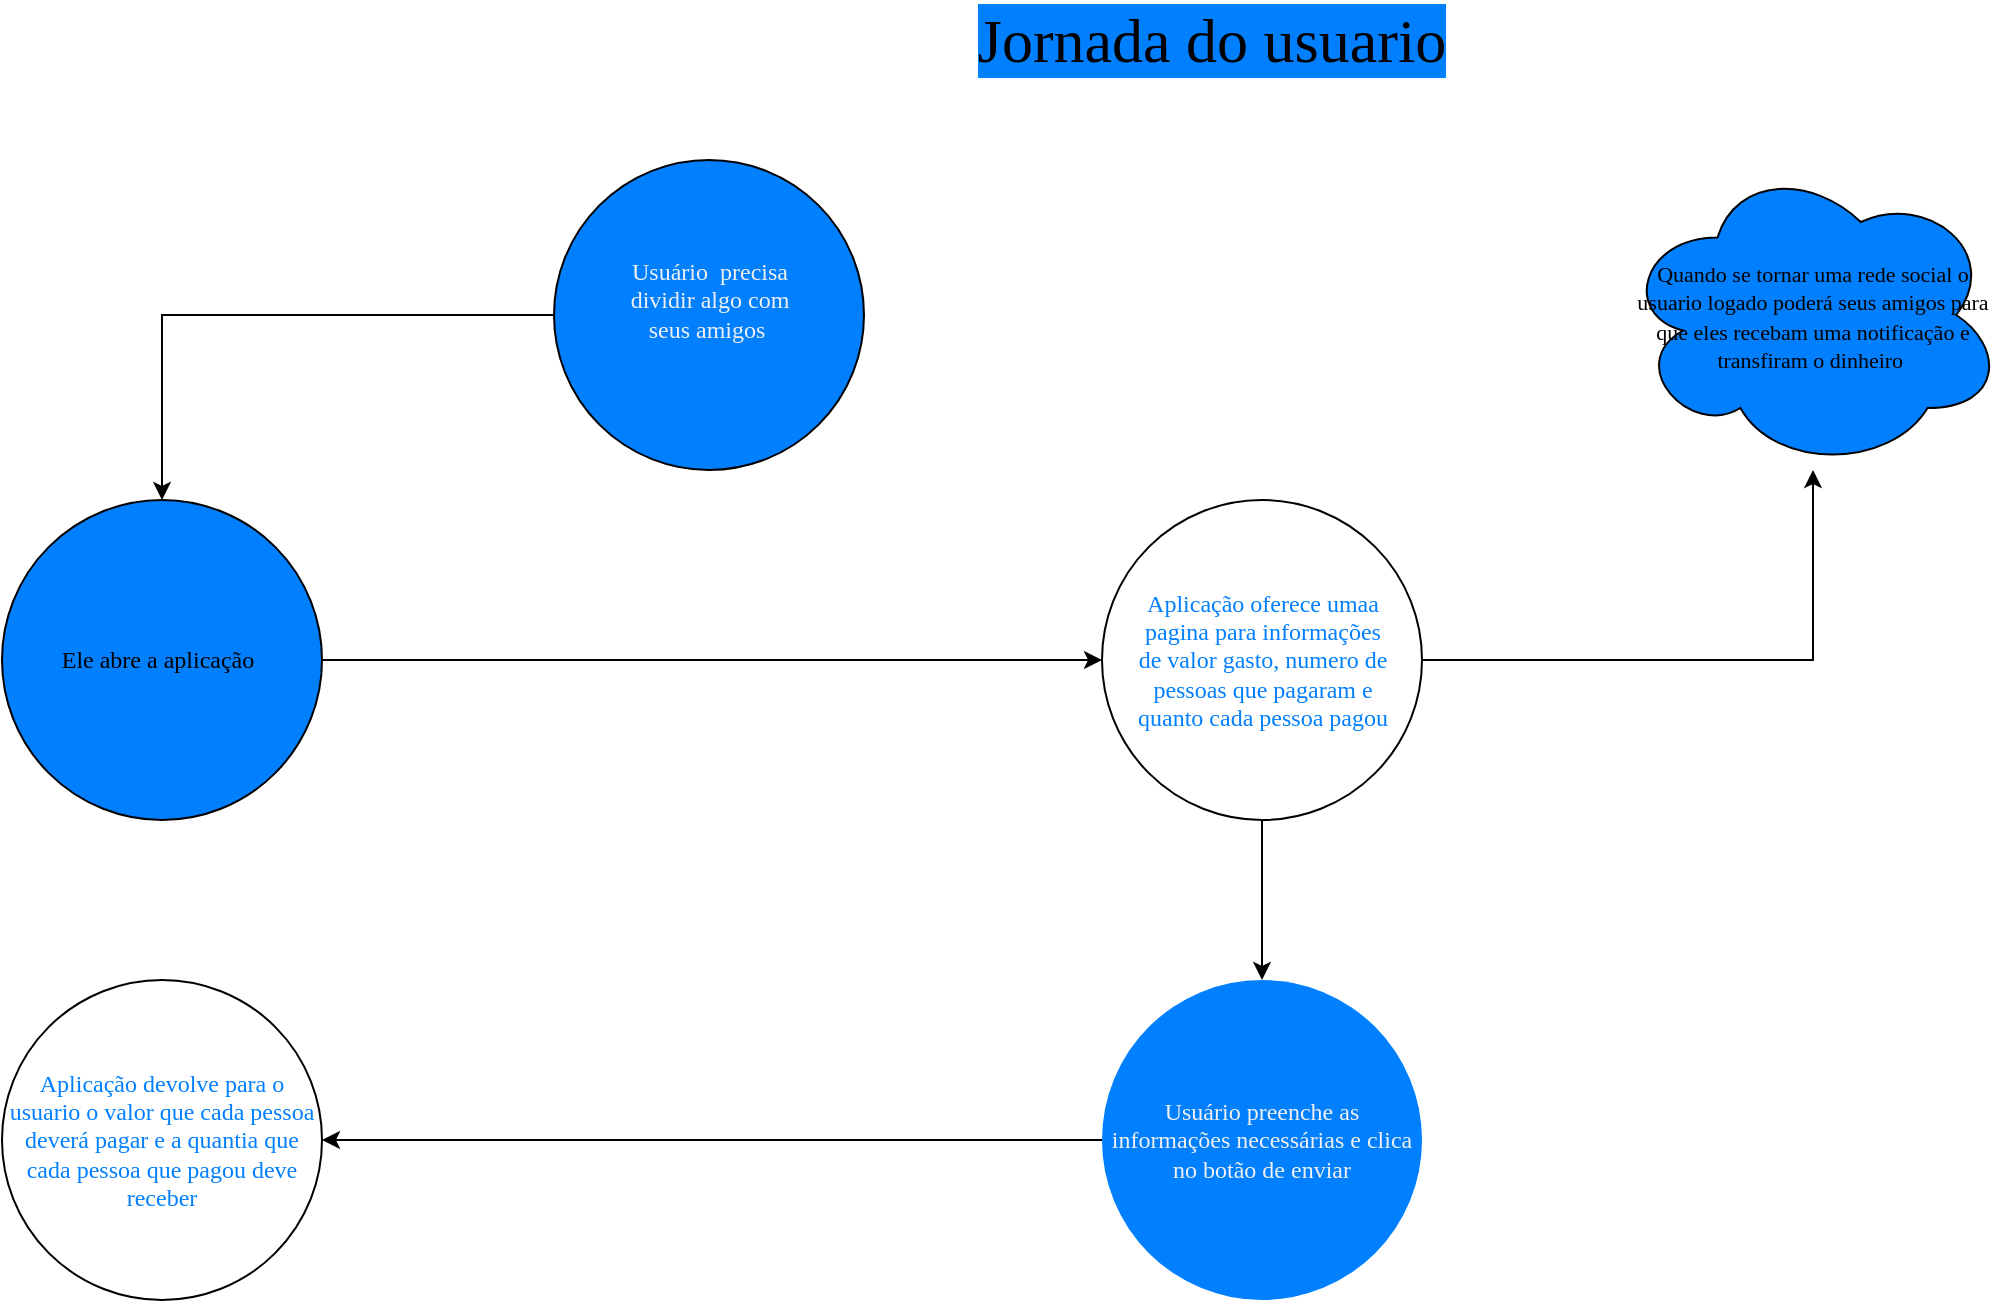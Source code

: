 <mxfile>
    <diagram id="gTRmwRUpjqScOMjJYXQy" name="Página-1">
        <mxGraphModel dx="1395" dy="676" grid="1" gridSize="10" guides="1" tooltips="1" connect="1" arrows="1" fold="1" page="1" pageScale="1" pageWidth="827" pageHeight="1169" background="none" math="0" shadow="0">
            <root>
                <mxCell id="0"/>
                <mxCell id="1" parent="0"/>
                <mxCell id="8" style="edgeStyle=orthogonalEdgeStyle;rounded=0;orthogonalLoop=1;jettySize=auto;html=1;fontFamily=Verdana;exitX=0;exitY=0.5;exitDx=0;exitDy=0;" edge="1" parent="1" source="10" target="9">
                    <mxGeometry relative="1" as="geometry">
                        <mxPoint x="120" y="320" as="targetPoint"/>
                        <mxPoint x="340.0" y="175.059" as="sourcePoint"/>
                    </mxGeometry>
                </mxCell>
                <mxCell id="5" value="&lt;font style=&quot;font-size: 31px&quot;&gt;Jornada do usuario&lt;/font&gt;" style="text;html=1;strokeColor=none;fillColor=none;align=center;verticalAlign=middle;whiteSpace=wrap;rounded=0;fontFamily=Verdana;labelBackgroundColor=#007FFF;labelBorderColor=#FFFFFF;" vertex="1" parent="1">
                    <mxGeometry x="450" y="40" width="430" height="20" as="geometry"/>
                </mxCell>
                <mxCell id="9" value="" style="ellipse;whiteSpace=wrap;html=1;aspect=fixed;labelBackgroundColor=none;fontFamily=Verdana;fillColor=#007FFF;" vertex="1" parent="1">
                    <mxGeometry x="60" y="280" width="160" height="160" as="geometry"/>
                </mxCell>
                <mxCell id="10" value="" style="ellipse;whiteSpace=wrap;html=1;aspect=fixed;labelBackgroundColor=none;fontFamily=Verdana;fillColor=#007FFF;" vertex="1" parent="1">
                    <mxGeometry x="336" y="110" width="155" height="155" as="geometry"/>
                </mxCell>
                <mxCell id="11" value="&lt;p&gt;&lt;span style=&quot;color: rgb(240 , 240 , 240) ; font-family: &amp;#34;verdana&amp;#34; ; font-size: 12px ; font-style: normal ; font-weight: 400 ; letter-spacing: normal ; text-indent: 0px ; text-transform: none ; word-spacing: 0px ; display: inline ; float: none ; background-color: rgb(0 , 127 , 255)&quot;&gt;Usuário&amp;nbsp; precisa dividir algo com seus amigos&amp;nbsp;&lt;/span&gt;&lt;/p&gt;" style="text;whiteSpace=wrap;html=1;fontFamily=Verdana;align=center;" vertex="1" parent="1">
                    <mxGeometry x="368.5" y="140" width="90" height="95" as="geometry"/>
                </mxCell>
                <mxCell id="14" style="edgeStyle=orthogonalEdgeStyle;rounded=0;orthogonalLoop=1;jettySize=auto;html=1;fontFamily=Verdana;exitX=1;exitY=0.5;exitDx=0;exitDy=0;" edge="1" parent="1" source="9" target="15">
                    <mxGeometry relative="1" as="geometry">
                        <mxPoint x="690" y="440" as="targetPoint"/>
                        <mxPoint x="200" y="345" as="sourcePoint"/>
                    </mxGeometry>
                </mxCell>
                <mxCell id="13" value="Ele abre a aplicação&amp;nbsp;" style="text;html=1;strokeColor=none;fillColor=none;align=center;verticalAlign=middle;whiteSpace=wrap;rounded=0;labelBackgroundColor=none;fontFamily=Verdana;" vertex="1" parent="1">
                    <mxGeometry x="77.5" y="320" width="122.5" height="80" as="geometry"/>
                </mxCell>
                <mxCell id="17" style="edgeStyle=orthogonalEdgeStyle;rounded=0;orthogonalLoop=1;jettySize=auto;html=1;fontFamily=Verdana;entryX=0.5;entryY=0;entryDx=0;entryDy=0;" edge="1" parent="1" source="15" target="19">
                    <mxGeometry relative="1" as="geometry">
                        <mxPoint x="730" y="530" as="targetPoint"/>
                    </mxGeometry>
                </mxCell>
                <mxCell id="21" style="edgeStyle=orthogonalEdgeStyle;rounded=0;orthogonalLoop=1;jettySize=auto;html=1;fontFamily=Verdana;" edge="1" parent="1" source="15" target="20">
                    <mxGeometry relative="1" as="geometry">
                        <mxPoint x="670" y="110" as="targetPoint"/>
                    </mxGeometry>
                </mxCell>
                <mxCell id="15" value="" style="ellipse;whiteSpace=wrap;html=1;aspect=fixed;labelBackgroundColor=none;fontFamily=Verdana;fillColor=#FFFFFF;" vertex="1" parent="1">
                    <mxGeometry x="610" y="280" width="160" height="160" as="geometry"/>
                </mxCell>
                <mxCell id="16" value="&lt;font color=&quot;#007fff&quot;&gt;Aplicação oferece umaa pagina para informações de valor gasto, numero de pessoas que pagaram e quanto cada pessoa pagou&lt;/font&gt;" style="text;html=1;strokeColor=none;fillColor=none;align=center;verticalAlign=middle;whiteSpace=wrap;rounded=0;labelBackgroundColor=none;fontFamily=Verdana;" vertex="1" parent="1">
                    <mxGeometry x="624.5" y="350" width="131" height="20" as="geometry"/>
                </mxCell>
                <mxCell id="22" style="edgeStyle=orthogonalEdgeStyle;rounded=0;orthogonalLoop=1;jettySize=auto;html=1;fontFamily=Verdana;entryX=1;entryY=0.5;entryDx=0;entryDy=0;" edge="1" parent="1" source="19" target="23">
                    <mxGeometry relative="1" as="geometry">
                        <mxPoint x="290" y="600" as="targetPoint"/>
                    </mxGeometry>
                </mxCell>
                <mxCell id="19" value="&lt;span style=&quot;color: rgb(240 , 240 , 240) ; font-family: &amp;#34;verdana&amp;#34; ; font-size: 12px ; font-style: normal ; font-weight: 400 ; letter-spacing: normal ; text-align: center ; text-indent: 0px ; text-transform: none ; word-spacing: 0px ; display: inline ; float: none&quot;&gt;Usuário preenche as informações necessárias e clica no botão de enviar&lt;/span&gt;" style="ellipse;whiteSpace=wrap;html=1;aspect=fixed;labelBackgroundColor=none;fontFamily=Verdana;fillColor=#007FFF;strokeColor=none;" vertex="1" parent="1">
                    <mxGeometry x="610" y="520" width="160" height="160" as="geometry"/>
                </mxCell>
                <mxCell id="20" value="&lt;font style=&quot;font-size: 11px&quot;&gt;Quando se tornar uma rede social o usuario logado poderá seus amigos para que eles recebam uma notificação e transfiram o dinheiro&amp;nbsp;&lt;/font&gt;" style="ellipse;shape=cloud;whiteSpace=wrap;html=1;labelBackgroundColor=none;fontFamily=Verdana;fillColor=#007FFF;" vertex="1" parent="1">
                    <mxGeometry x="870" y="110" width="191" height="155" as="geometry"/>
                </mxCell>
                <mxCell id="23" value="&lt;font color=&quot;#007fff&quot;&gt;Aplicação devolve para o usuario o valor que cada pessoa deverá pagar e a quantia que cada pessoa que pagou deve receber&lt;/font&gt;" style="ellipse;whiteSpace=wrap;html=1;aspect=fixed;labelBackgroundColor=none;fontFamily=Verdana;fillColor=#FFFFFF;" vertex="1" parent="1">
                    <mxGeometry x="60" y="520" width="160" height="160" as="geometry"/>
                </mxCell>
            </root>
        </mxGraphModel>
    </diagram>
</mxfile>